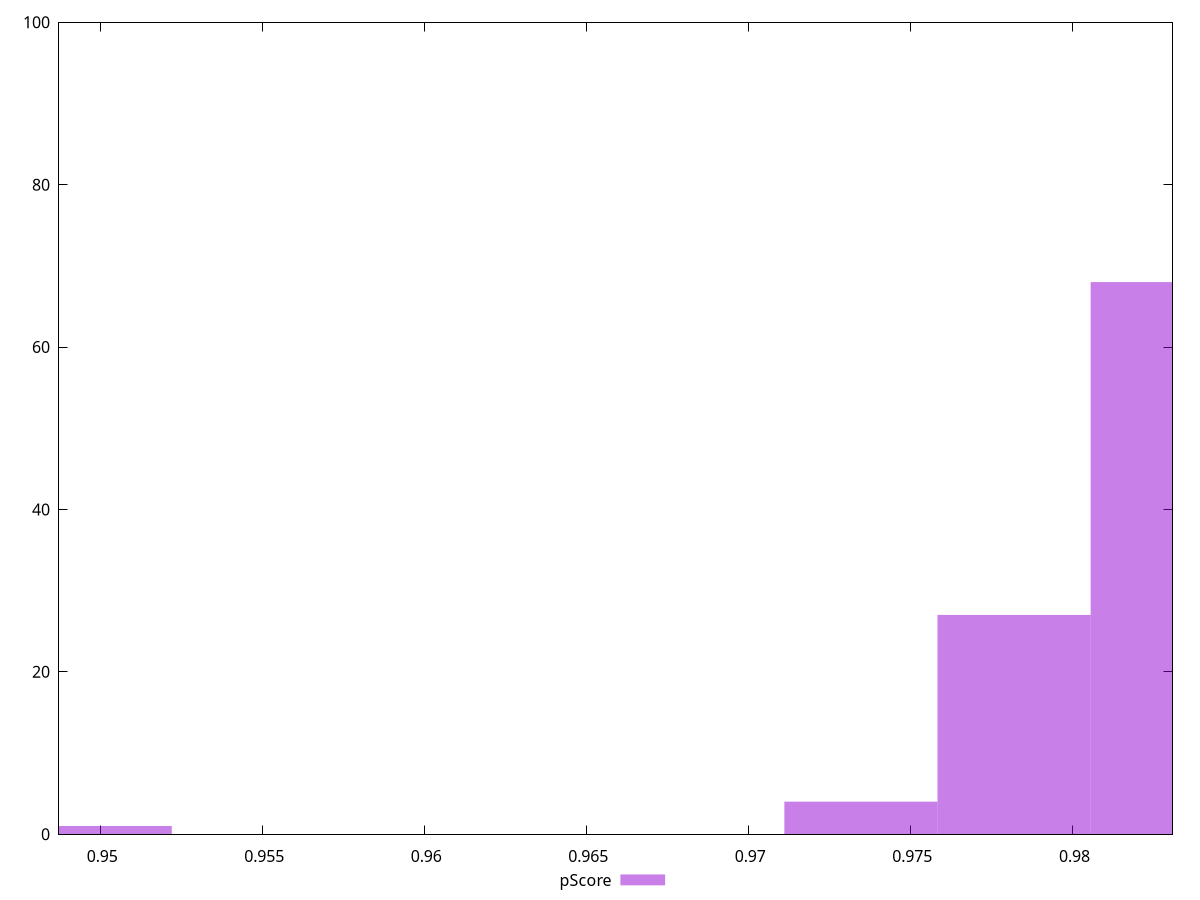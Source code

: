 reset

$pScore <<EOF
0.9498461409201436 1
0.9829253597581586 68
0.9781997570670137 27
0.9734741543758686 4
EOF

set key outside below
set boxwidth 0.004725602691144993
set xrange [0.9487290377312113:0.9830886811626175]
set yrange [0:100]
set trange [0:100]
set style fill transparent solid 0.5 noborder
set terminal svg size 640, 490 enhanced background rgb 'white'
set output "reports/report_00032_2021-02-25T10-28-15.087Z/bootup-time/samples/music/pScore/histogram.svg"

plot $pScore title "pScore" with boxes

reset
